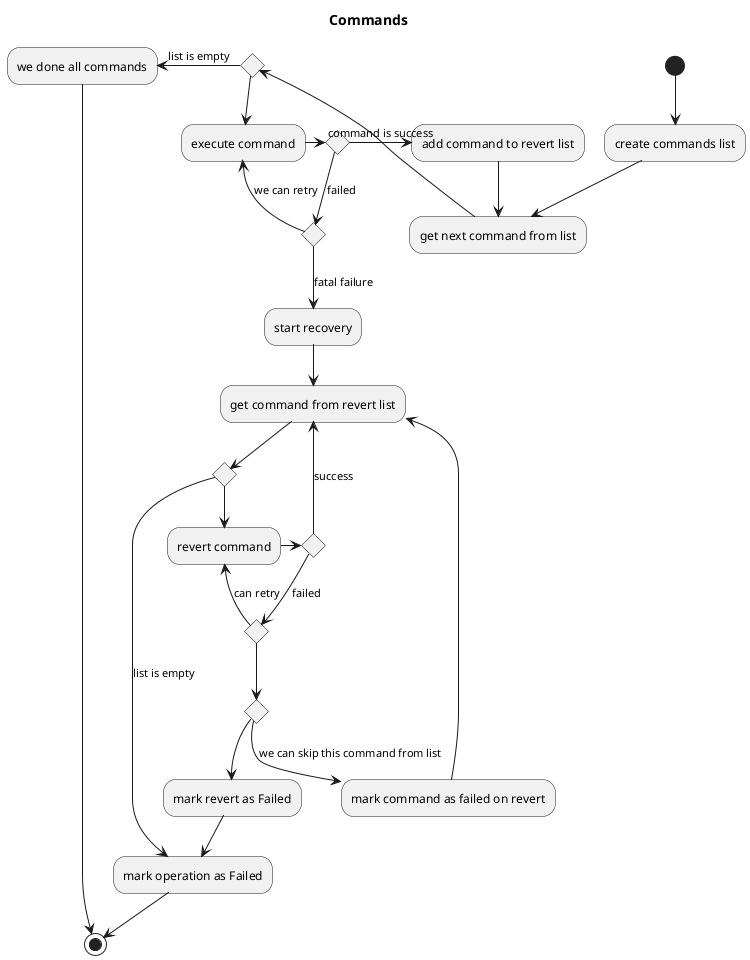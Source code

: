 @startuml
title Commands
(*)  --> "create commands list"
--> "get next command from list" as a_start
-left->if "" then
    -left->[list is empty] we done all commands
    -->(*)
else
    -->"execute command"
    ->if "" then
        ->[command is success]add command to revert list
        --> a_start
    else
        -->[failed]if "" then
            -->[we can retry]"execute command"
        else
            -->[fatal failure]"start recovery" as recovery
        endif
    endif
endif


recovery-->"get command from revert list" as b_start
-->if "" then
    --> [list is empty] "mark operation as Failed"
    -->(*)
else
    -->revert command
    -right->if "" then
        -->[success] b_start
    else
        -->[failed] if "" then
            -->[can retry] revert command
        else
            if "" then
                -->[we can skip this command from list] mark command as failed on revert
                --> b_start
            else
                -->"mark revert as Failed"
                -->"mark operation as Failed"
            endif
        endif
    endif
endif

@enduml